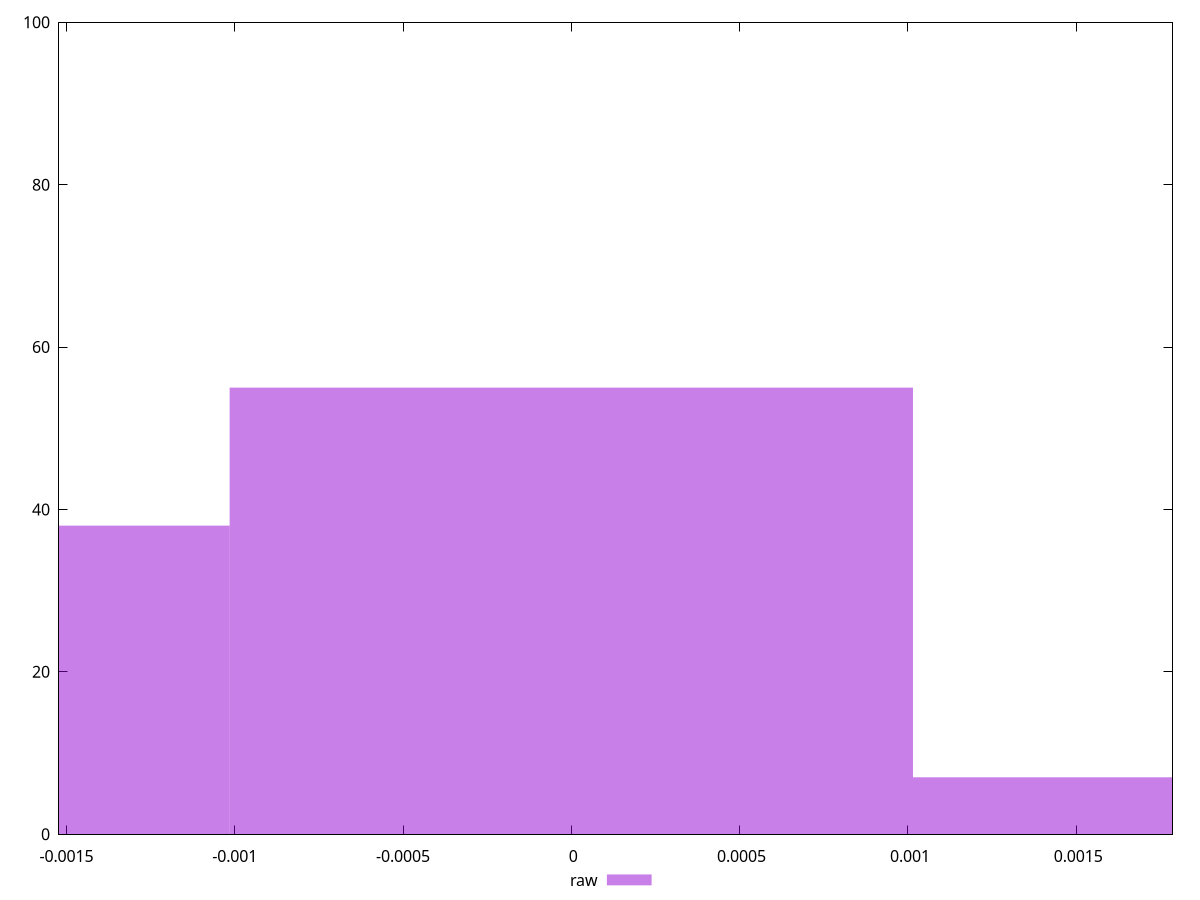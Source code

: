 reset

$raw <<EOF
0 55
-0.0020301420691649723 38
0.0020301420691649723 7
EOF

set key outside below
set boxwidth 0.0020301420691649723
set xrange [-0.0015219788578124138:0.00178601771114888]
set yrange [0:100]
set trange [0:100]
set style fill transparent solid 0.5 noborder
set terminal svg size 640, 490 enhanced background rgb 'white'
set output "report_00018_2021-02-10T15-25-16.877Z/meta/pScore-difference/samples/pages+cached+noadtech+nomedia+nocss/raw/histogram.svg"

plot $raw title "raw" with boxes

reset
